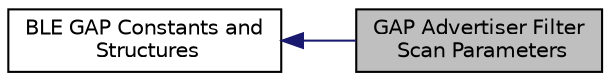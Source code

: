 digraph "GAP Advertiser Filter Scan Parameters"
{
  edge [fontname="Helvetica",fontsize="10",labelfontname="Helvetica",labelfontsize="10"];
  node [fontname="Helvetica",fontsize="10",shape=record];
  rankdir=LR;
  Node0 [label="GAP Advertiser Filter\l Scan Parameters",height=0.2,width=0.4,color="black", fillcolor="grey75", style="filled" fontcolor="black"];
  Node1 [label="BLE GAP Constants and\l Structures",height=0.2,width=0.4,color="black", fillcolor="white", style="filled",URL="$group___b_l_e___g_a_p___d_e_f_i_n_e_s.html"];
  Node1->Node0 [shape=plaintext, color="midnightblue", dir="back", style="solid"];
}
